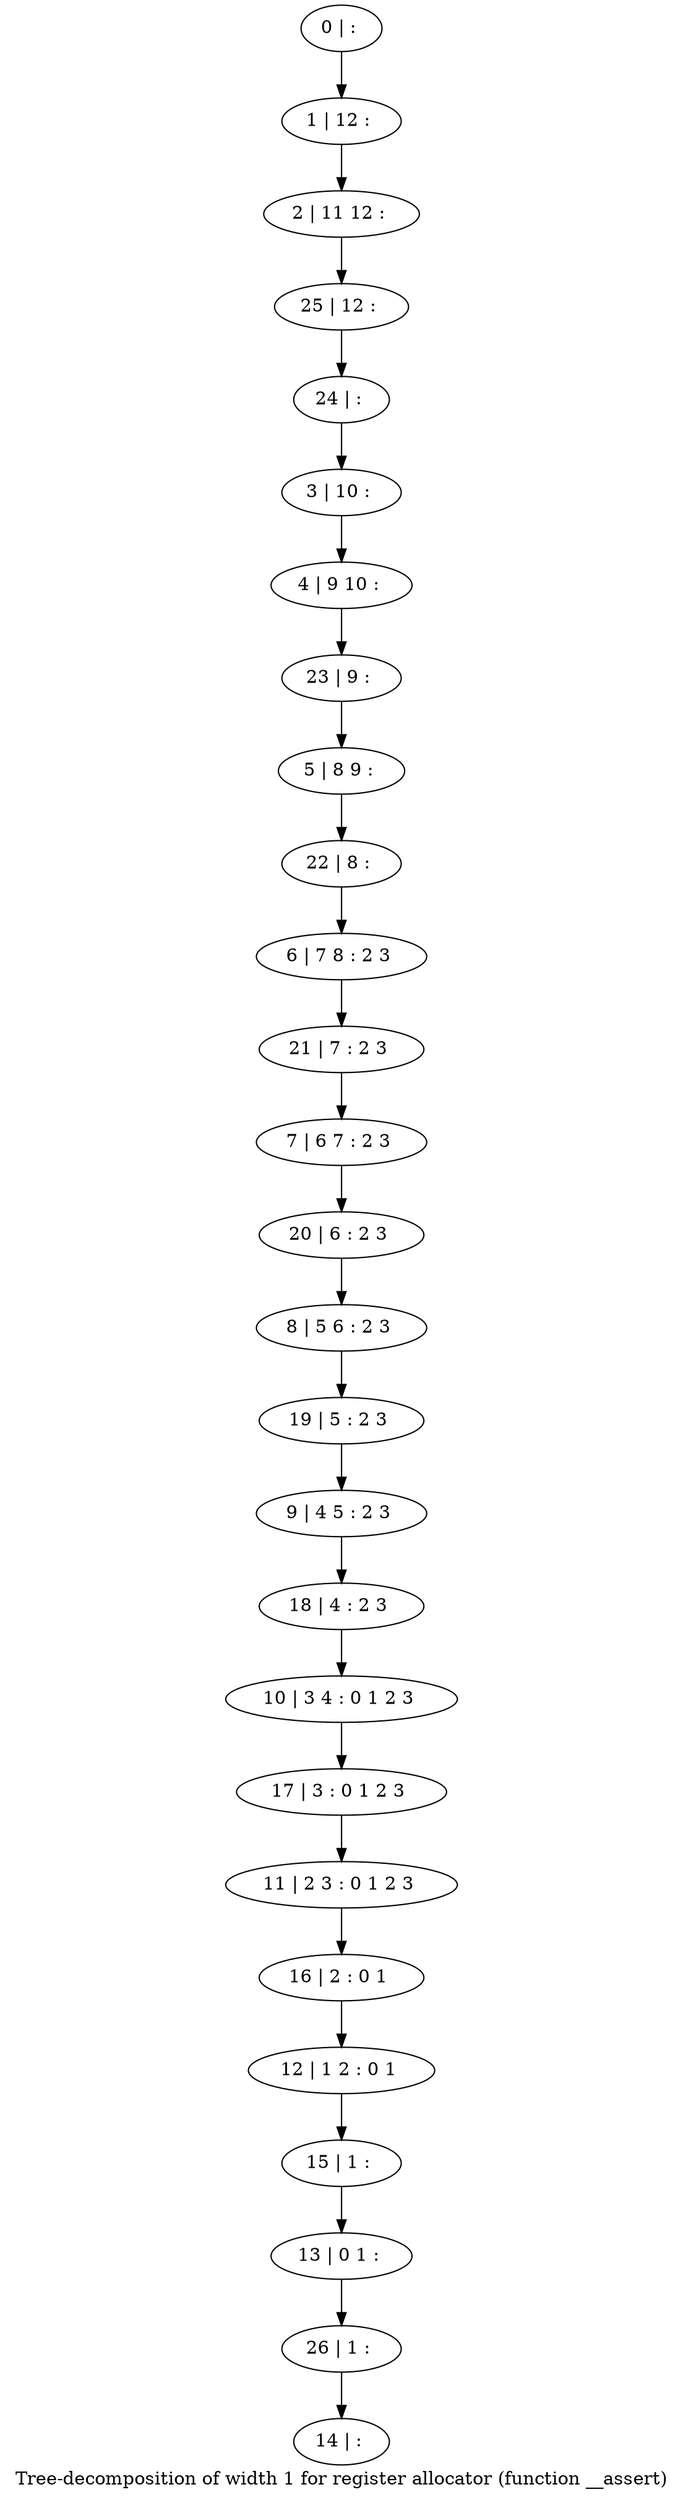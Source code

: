 digraph G {
graph [label="Tree-decomposition of width 1 for register allocator (function __assert)"]
0[label="0 | : "];
1[label="1 | 12 : "];
2[label="2 | 11 12 : "];
3[label="3 | 10 : "];
4[label="4 | 9 10 : "];
5[label="5 | 8 9 : "];
6[label="6 | 7 8 : 2 3 "];
7[label="7 | 6 7 : 2 3 "];
8[label="8 | 5 6 : 2 3 "];
9[label="9 | 4 5 : 2 3 "];
10[label="10 | 3 4 : 0 1 2 3 "];
11[label="11 | 2 3 : 0 1 2 3 "];
12[label="12 | 1 2 : 0 1 "];
13[label="13 | 0 1 : "];
14[label="14 | : "];
15[label="15 | 1 : "];
16[label="16 | 2 : 0 1 "];
17[label="17 | 3 : 0 1 2 3 "];
18[label="18 | 4 : 2 3 "];
19[label="19 | 5 : 2 3 "];
20[label="20 | 6 : 2 3 "];
21[label="21 | 7 : 2 3 "];
22[label="22 | 8 : "];
23[label="23 | 9 : "];
24[label="24 | : "];
25[label="25 | 12 : "];
26[label="26 | 1 : "];
0->1 ;
1->2 ;
3->4 ;
15->13 ;
12->15 ;
16->12 ;
11->16 ;
17->11 ;
10->17 ;
18->10 ;
9->18 ;
19->9 ;
8->19 ;
20->8 ;
7->20 ;
21->7 ;
6->21 ;
22->6 ;
5->22 ;
23->5 ;
4->23 ;
24->3 ;
25->24 ;
2->25 ;
26->14 ;
13->26 ;
}
